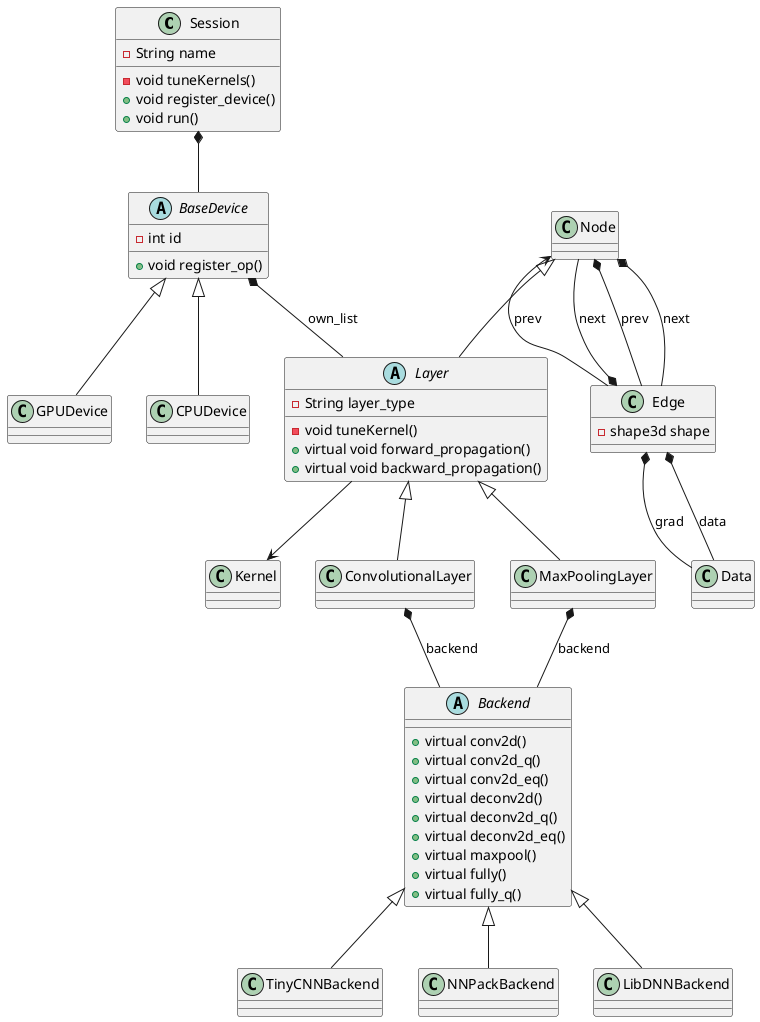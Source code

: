 @startuml
class Session {
 - String name
 - void tuneKernels()
 + void register_device()
 + void run()
}

abstract class BaseDevice {
 - int id
 + void register_op()
}

class Node {
}

class Edge {
 - shape3d shape
}

abstract class Layer {
 - String layer_type
 - void tuneKernel()
 + virtual void forward_propagation()
 + virtual void backward_propagation()
}

class ConvolutionalLayer {
}

class MaxPoolingLayer {
}

abstract class Backend {
 + virtual conv2d()
 + virtual conv2d_q()
 + virtual conv2d_eq()
 + virtual deconv2d()
 + virtual deconv2d_q()
 + virtual deconv2d_eq()
 + virtual maxpool()
 + virtual fully()
 + virtual fully_q()
}

class TinyCNNBackend {
}

class NNPackBackend {
}

class LibDNNBackend {
}

Layer --> Kernel

Session *-- BaseDevice

BaseDevice <|-- CPUDevice
BaseDevice <|-- GPUDevice

Node <|-- Layer
Node *-- Edge : prev
Node *-- Edge : next

Edge --> Node : prev
Edge *-- Node : next
Edge *-- Data : data
Edge *-- Data : grad

Layer <|-- ConvolutionalLayer
Layer <|-- MaxPoolingLayer

BaseDevice *-- Layer : own_list
ConvolutionalLayer *-- Backend : backend
MaxPoolingLayer *-- Backend : backend

Backend <|-- TinyCNNBackend
Backend <|-- NNPackBackend
Backend <|-- LibDNNBackend
@enduml
